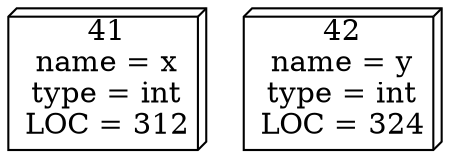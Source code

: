 digraph
{
    // 100dpi png rendering:
    // dot -Tpng -Gdpi=100 -Nfontname=Helvetica -Efontname=Helvetica -o box.png box.dot

    node [shape=box3d]
    mem1 [label="41\nname = x\ntype = int\nLOC = 312"]
    mem2 [label="42\nname = y\ntype = int\nLOC = 324"]
}
